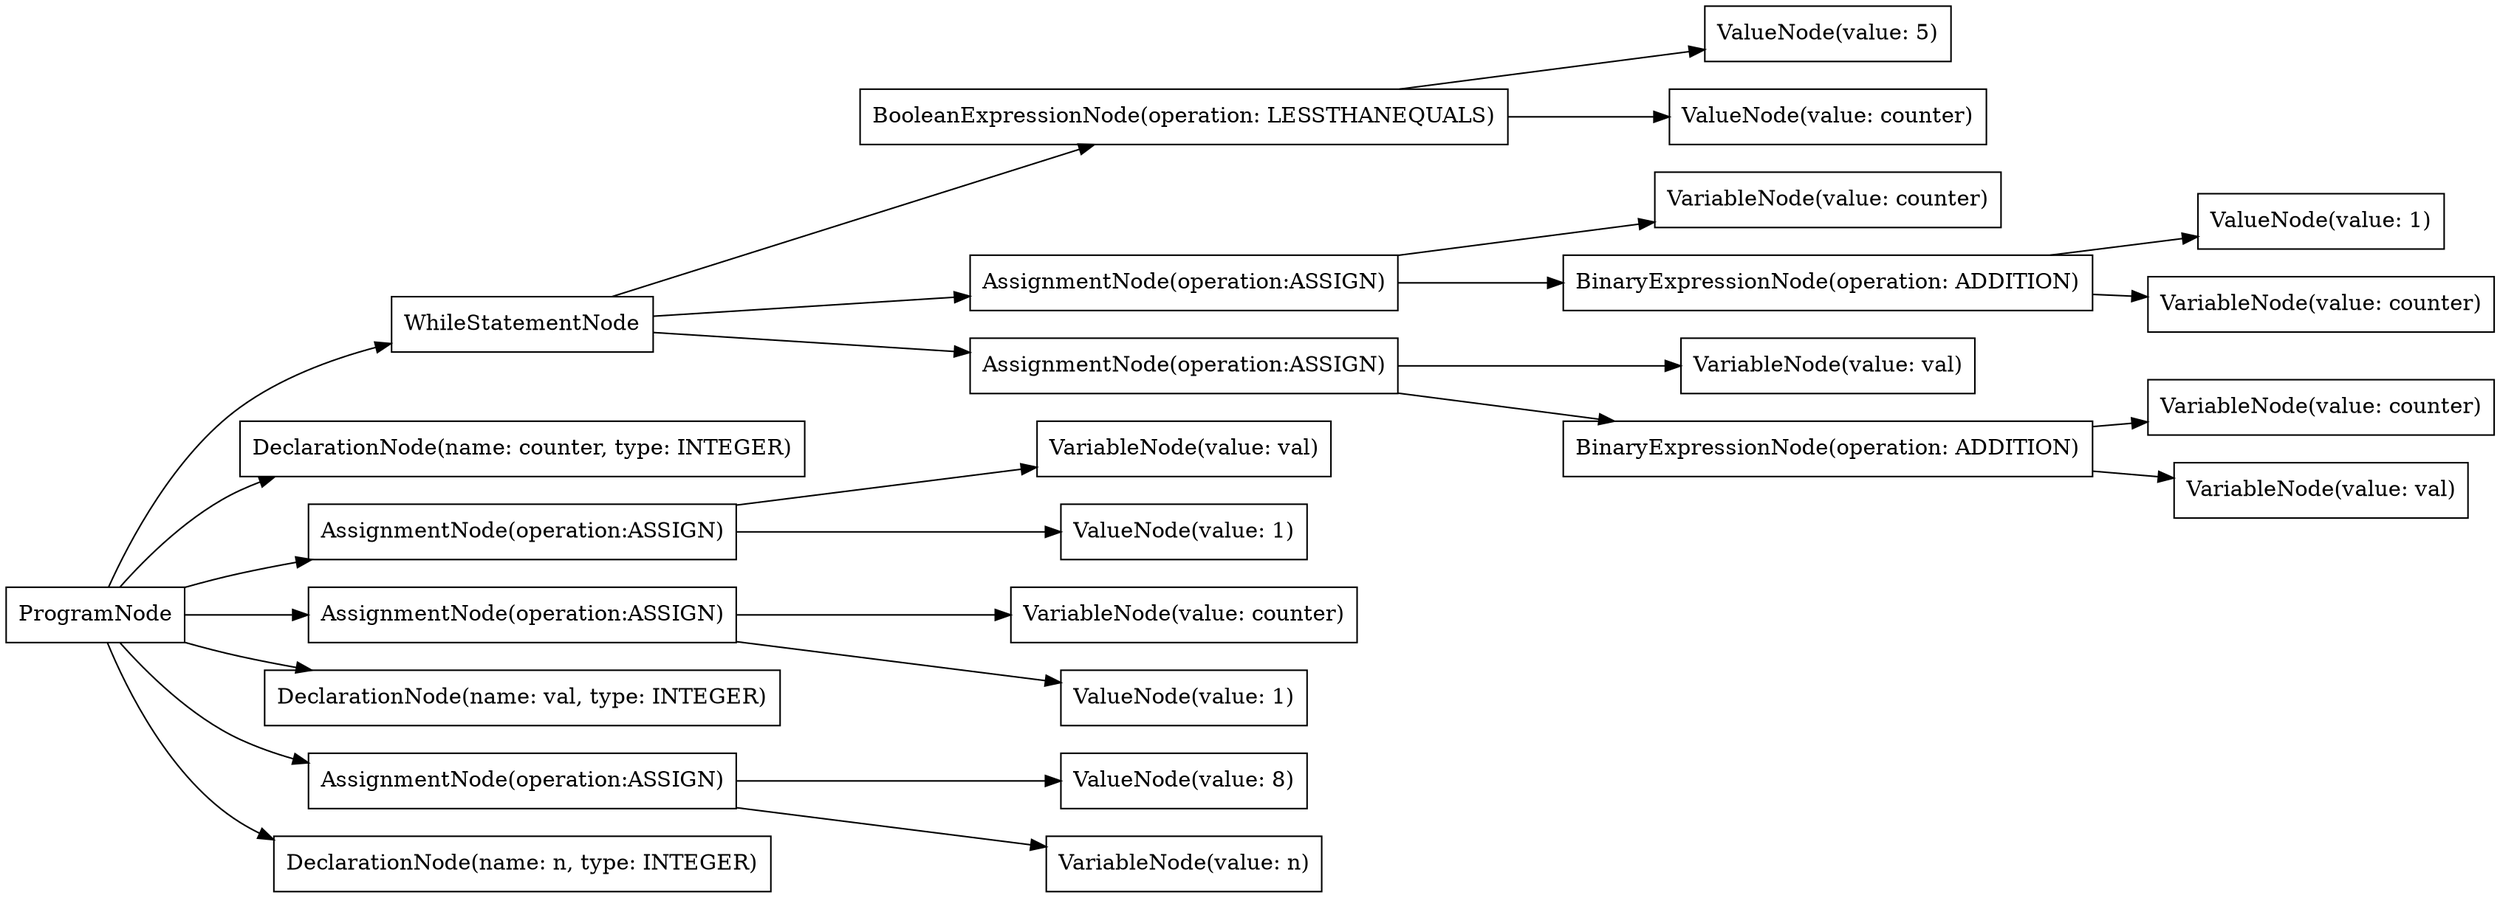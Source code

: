 digraph G {
rankdir=LR
"6fd2102f-d493-4cc7-ac6a-f7e1850df1ef" [label="WhileStatementNode" shape="box"];
"99fc402d-25aa-4be8-8931-03217ed4e596" [label="VariableNode(value: counter)" shape="box"];
"e16c0368-1d88-4d74-b642-40e976ff4ead" [label="ValueNode(value: 1)" shape="box"];
"cda90501-4ab4-45f9-bd97-4f4bc5f3c6c9" [label="DeclarationNode(name: counter, type: INTEGER)" shape="box"];
"1897cff9-5b0f-4518-98f1-3c797cf9ec0d" [label="VariableNode(value: counter)" shape="box"];
"64b8bd1d-1ce1-43b5-b94c-aeefe2ee7034" [label="ProgramNode" shape="box"];
"1487a6de-4ae5-4107-9a12-77dd26e6859e" [label="AssignmentNode(operation:ASSIGN)" shape="box"];
"1aa761e2-72a2-4e33-9770-6d57e743ae3c" [label="VariableNode(value: counter)" shape="box"];
"d7a25183-2ef9-415b-94f3-23c58cb4cf50" [label="VariableNode(value: val)" shape="box"];
"3c700728-e6b5-42d3-b119-502dc4f4382c" [label="ValueNode(value: 8)" shape="box"];
"da97ffae-8a15-4de6-ae34-0cc166c0086d" [label="ValueNode(value: 1)" shape="box"];
"4424df62-cdc0-4d8b-9207-82fa515e67fc" [label="VariableNode(value: val)" shape="box"];
"1d421591-de49-498b-bda5-d9e88f20d5ef" [label="AssignmentNode(operation:ASSIGN)" shape="box"];
"04829030-0b24-4445-90a1-b586bdd7d8f8" [label="DeclarationNode(name: val, type: INTEGER)" shape="box"];
"a23af5c0-03c0-4048-9626-9c90450d3c92" [label="BinaryExpressionNode(operation: ADDITION)" shape="box"];
"59843bf3-7016-461b-8852-2782e165d26f" [label="AssignmentNode(operation:ASSIGN)" shape="box"];
"77c9196f-3119-4704-a55e-db56b44ba718" [label="ValueNode(value: 1)" shape="box"];
"f3e86696-37c4-4e4d-9315-6aa9fb938339" [label="ValueNode(value: 5)" shape="box"];
"ad2a2dee-35d8-49e9-b9a5-15c1a4e16892" [label="VariableNode(value: n)" shape="box"];
"1ce15360-d53a-4855-9e42-f3993319b14b" [label="BooleanExpressionNode(operation: LESSTHANEQUALS)" shape="box"];
"2fcbf8b4-3ca1-467a-a759-53a4a08883a0" [label="DeclarationNode(name: n, type: INTEGER)" shape="box"];
"99f95ca3-d0d1-4e97-8969-66a987289ac0" [label="ValueNode(value: counter)" shape="box"];
"0cee478c-1c99-4fab-ae07-2428a5e4f9ed" [label="AssignmentNode(operation:ASSIGN)" shape="box"];
"367f1e53-0f62-4da1-8e4b-03573a68d122" [label="VariableNode(value: val)" shape="box"];
"e49d16b7-4483-4de2-b6de-18c42b0002a8" [label="VariableNode(value: counter)" shape="box"];
"ed004012-47a3-401d-8c96-8f0dfb7d34b7" [label="AssignmentNode(operation:ASSIGN)" shape="box"];
"b49666a0-14d3-48e7-ae4f-7e26a3d11c87" [label="BinaryExpressionNode(operation: ADDITION)" shape="box"];
"64b8bd1d-1ce1-43b5-b94c-aeefe2ee7034" -> "2fcbf8b4-3ca1-467a-a759-53a4a08883a0";
"64b8bd1d-1ce1-43b5-b94c-aeefe2ee7034" -> "04829030-0b24-4445-90a1-b586bdd7d8f8";
"64b8bd1d-1ce1-43b5-b94c-aeefe2ee7034" -> "cda90501-4ab4-45f9-bd97-4f4bc5f3c6c9";
"64b8bd1d-1ce1-43b5-b94c-aeefe2ee7034" -> "59843bf3-7016-461b-8852-2782e165d26f";
"59843bf3-7016-461b-8852-2782e165d26f" -> "ad2a2dee-35d8-49e9-b9a5-15c1a4e16892";
"59843bf3-7016-461b-8852-2782e165d26f" -> "3c700728-e6b5-42d3-b119-502dc4f4382c";
"64b8bd1d-1ce1-43b5-b94c-aeefe2ee7034" -> "1487a6de-4ae5-4107-9a12-77dd26e6859e";
"1487a6de-4ae5-4107-9a12-77dd26e6859e" -> "d7a25183-2ef9-415b-94f3-23c58cb4cf50";
"1487a6de-4ae5-4107-9a12-77dd26e6859e" -> "da97ffae-8a15-4de6-ae34-0cc166c0086d";
"64b8bd1d-1ce1-43b5-b94c-aeefe2ee7034" -> "1d421591-de49-498b-bda5-d9e88f20d5ef";
"1d421591-de49-498b-bda5-d9e88f20d5ef" -> "99fc402d-25aa-4be8-8931-03217ed4e596";
"1d421591-de49-498b-bda5-d9e88f20d5ef" -> "77c9196f-3119-4704-a55e-db56b44ba718";
"64b8bd1d-1ce1-43b5-b94c-aeefe2ee7034" -> "6fd2102f-d493-4cc7-ac6a-f7e1850df1ef";
"6fd2102f-d493-4cc7-ac6a-f7e1850df1ef" -> "1ce15360-d53a-4855-9e42-f3993319b14b";
"1ce15360-d53a-4855-9e42-f3993319b14b" -> "99f95ca3-d0d1-4e97-8969-66a987289ac0";
"1ce15360-d53a-4855-9e42-f3993319b14b" -> "f3e86696-37c4-4e4d-9315-6aa9fb938339";
"6fd2102f-d493-4cc7-ac6a-f7e1850df1ef" -> "ed004012-47a3-401d-8c96-8f0dfb7d34b7";
"ed004012-47a3-401d-8c96-8f0dfb7d34b7" -> "4424df62-cdc0-4d8b-9207-82fa515e67fc";
"ed004012-47a3-401d-8c96-8f0dfb7d34b7" -> "a23af5c0-03c0-4048-9626-9c90450d3c92";
"a23af5c0-03c0-4048-9626-9c90450d3c92" -> "367f1e53-0f62-4da1-8e4b-03573a68d122";
"a23af5c0-03c0-4048-9626-9c90450d3c92" -> "1897cff9-5b0f-4518-98f1-3c797cf9ec0d";
"6fd2102f-d493-4cc7-ac6a-f7e1850df1ef" -> "0cee478c-1c99-4fab-ae07-2428a5e4f9ed";
"0cee478c-1c99-4fab-ae07-2428a5e4f9ed" -> "e49d16b7-4483-4de2-b6de-18c42b0002a8";
"0cee478c-1c99-4fab-ae07-2428a5e4f9ed" -> "b49666a0-14d3-48e7-ae4f-7e26a3d11c87";
"b49666a0-14d3-48e7-ae4f-7e26a3d11c87" -> "1aa761e2-72a2-4e33-9770-6d57e743ae3c";
"b49666a0-14d3-48e7-ae4f-7e26a3d11c87" -> "e16c0368-1d88-4d74-b642-40e976ff4ead";
}